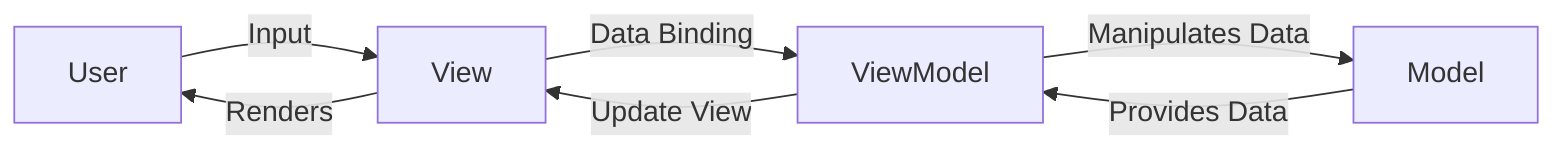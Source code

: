 graph LR
    User -->|Input| View
    View -->|Data Binding| ViewModel
    ViewModel -->|Manipulates Data| Model
    Model -->|Provides Data| ViewModel
    ViewModel -->|Update View| View
    View -->|Renders| User